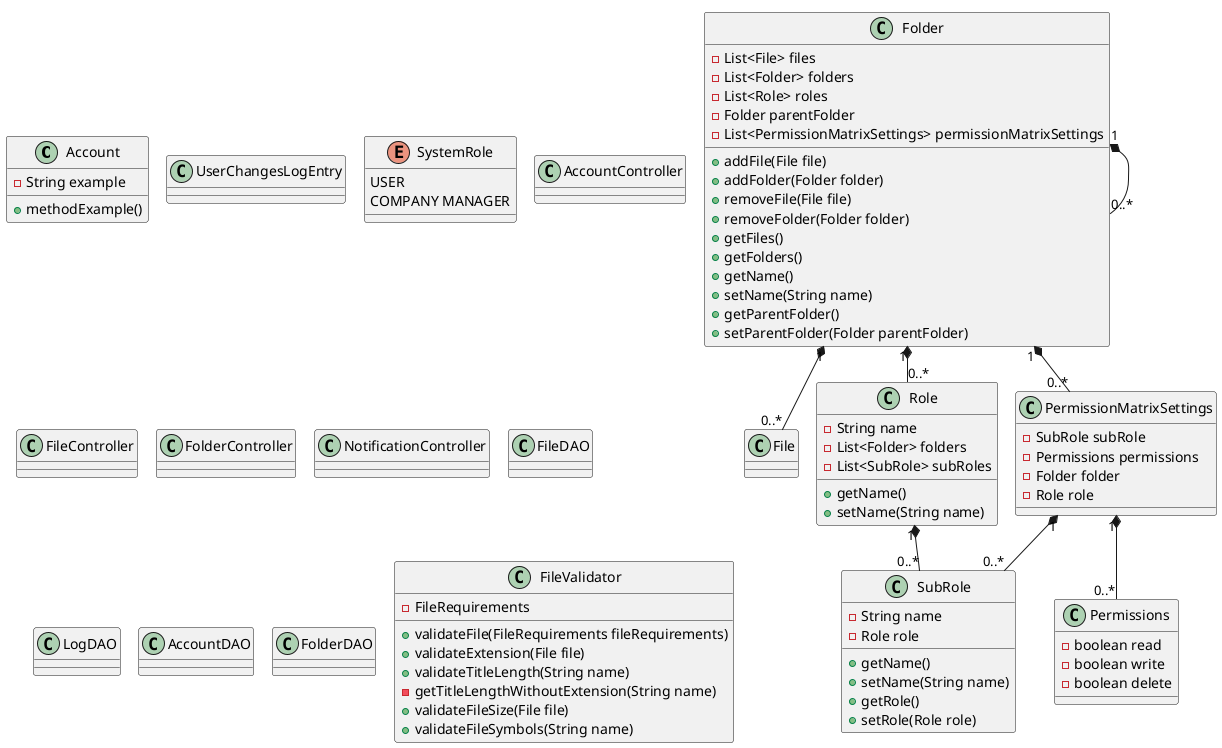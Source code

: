 @startuml
'https://plantuml.com/class-diagram

'----- Entities -----
class Account
class File
class Role {
    - String name
    - List<Folder> folders
    - List<SubRole> subRoles
    + getName()
    + setName(String name)
}
class SubRole {
    - String name
    - Role role
    + getName()
    + setName(String name)
    + getRole()
    + setRole(Role role)
}
class PermissionMatrixSettings {
    - SubRole subRole
    - Permissions permissions
    - Folder folder
    - Role role
    }
class Permissions {
    - boolean read
    - boolean write
    - boolean delete
}

class Folder {
    - List<File> files
    - List<Folder> folders
    - List<Role> roles
    - Folder parentFolder
    - List<PermissionMatrixSettings> permissionMatrixSettings
    + addFile(File file)
    + addFolder(Folder folder)
    + removeFile(File file)
    + removeFolder(Folder folder)
    + getFiles()
    + getFolders()
    + getName()
    + setName(String name)
    + getParentFolder()
    + setParentFolder(Folder parentFolder)
}
class UserChangesLogEntry
enum SystemRole {
    USER
    COMPANY MANAGER
}

'----- Controllers -----
class AccountController
class FileController
class FolderController
class NotificationController

'----- DAOs -----
class FileDAO
class LogDAO
class AccountDAO
class FolderDAO

class FileValidator {
    - FileRequirements
    + validateFile(FileRequirements fileRequirements)
    + validateExtension(File file)
    + validateTitleLength(String name)
    - getTitleLengthWithoutExtension(String name)
    + validateFileSize(File file)
    + validateFileSymbols(String name)

}


'List <|-- AbstractList
'Collection <|-- AbstractCollection

'Collection <|- List
'AbstractCollection <|- AbstractList
'AbstractList <|-- ArrayList

class Account {
    - String example
    + methodExample()
}

'----- Relations -----
Folder "1" *-- "0..*" File
Folder "1" *-- "0..*" Folder
Folder "1" *-- "0..*" Role
Folder "1" *-- "0..*" PermissionMatrixSettings
Role "1" *-- "0..*" SubRole
PermissionMatrixSettings "1" *-- "0..*" Permissions
PermissionMatrixSettings "1" *-- "0..*" SubRole


!pragma layout smetana
@enduml